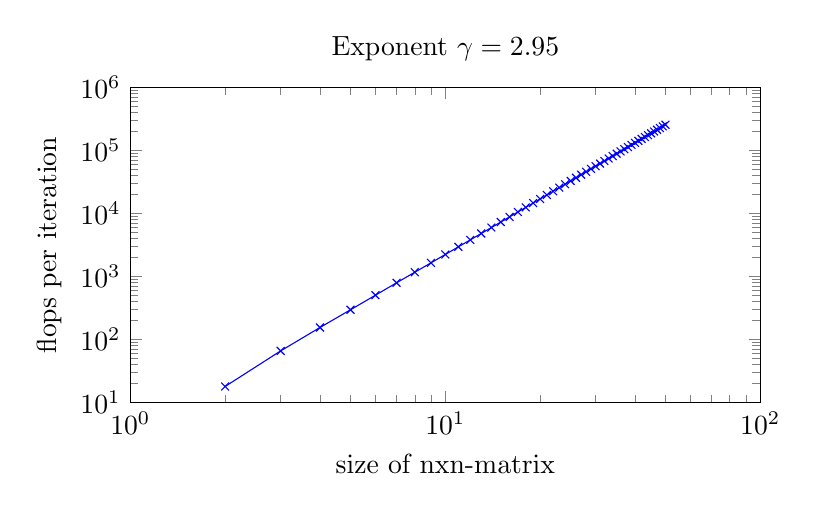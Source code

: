 % This file was created by matlab2tikz v0.4.2.
% Copyright (c) 2008--2013, Nico Schlömer <nico.schloemer@gmail.com>
% All rights reserved.
% 
% The latest updates can be retrieved from
%   http://www.mathworks.com/matlabcentral/fileexchange/22022-matlab2tikz
% where you can also make suggestions and rate matlab2tikz.
% 
% 
% 
\begin{tikzpicture}

\begin{axis}[%
width=8cm,
height=4cm,
scale only axis,
xmode=log,
xmin=1,
xmax=100,
xminorticks=true,
xlabel={size of nxn-matrix},
ymode=log,
ymin=10,
ymax=1000000,
yminorticks=true,
ylabel={flops per iteration},
title={Exponent $\gamma = 2.95$}
]
\addplot [
color=blue,
solid,
mark=x,
mark options={solid},
forget plot
]
table[row sep=crcr]{
1 0\\
2 18\\
3 66\\
4 155.429\\
5 297\\
6 506\\
7 795.75\\
8 1171.333\\
9 1648.667\\
10 2242.2\\
11 2962.4\\
12 3815.6\\
13 4824.2\\
14 5993\\
15 7337.6\\
16 8846\\
17 10593\\
18 12528.6\\
19 14662.727\\
20 17049.455\\
21 19702.545\\
22 22610.182\\
23 25772\\
24 29188.833\\
25 32966.182\\
26 37004.545\\
27 41347.833\\
28 46031.167\\
29 51084.333\\
30 56457.833\\
31 62193.5\\
32 68337\\
33 74873.5\\
34 81813.167\\
35 89132.833\\
36 96900.833\\
37 105108.333\\
38 113729.667\\
39 122876.167\\
40 132474.833\\
41 142536\\
42 153096\\
43 164214.5\\
44 175844.167\\
45 187949\\
46 200521.692\\
47 213849.833\\
48 227684\\
49 241956.308\\
50 257082.833\\
};
\end{axis}
\end{tikzpicture}%